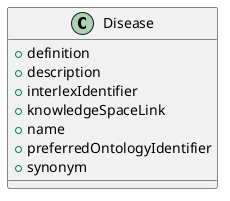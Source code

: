 @startuml
class Disease {
+definition
+description
+interlexIdentifier
+knowledgeSpaceLink
+name
+preferredOntologyIdentifier
+synonym

}

@enduml